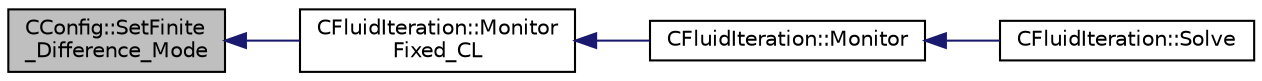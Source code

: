 digraph "CConfig::SetFinite_Difference_Mode"
{
  edge [fontname="Helvetica",fontsize="10",labelfontname="Helvetica",labelfontsize="10"];
  node [fontname="Helvetica",fontsize="10",shape=record];
  rankdir="LR";
  Node14555 [label="CConfig::SetFinite\l_Difference_Mode",height=0.2,width=0.4,color="black", fillcolor="grey75", style="filled", fontcolor="black"];
  Node14555 -> Node14556 [dir="back",color="midnightblue",fontsize="10",style="solid",fontname="Helvetica"];
  Node14556 [label="CFluidIteration::Monitor\lFixed_CL",height=0.2,width=0.4,color="black", fillcolor="white", style="filled",URL="$class_c_fluid_iteration.html#a21538ff2df862f29e659135452d901a1",tooltip="Fixed CL monitoring function. "];
  Node14556 -> Node14557 [dir="back",color="midnightblue",fontsize="10",style="solid",fontname="Helvetica"];
  Node14557 [label="CFluidIteration::Monitor",height=0.2,width=0.4,color="black", fillcolor="white", style="filled",URL="$class_c_fluid_iteration.html#a563192d869a4e82151c0bf6781b4890d",tooltip="Monitors the convergence and other metrics for the fluid system. "];
  Node14557 -> Node14558 [dir="back",color="midnightblue",fontsize="10",style="solid",fontname="Helvetica"];
  Node14558 [label="CFluidIteration::Solve",height=0.2,width=0.4,color="black", fillcolor="white", style="filled",URL="$class_c_fluid_iteration.html#ae22cd342c9c9d2ea5ac3f5103394ff80",tooltip="Iterate the fluid system for a number of Inner_Iter iterations. "];
}
